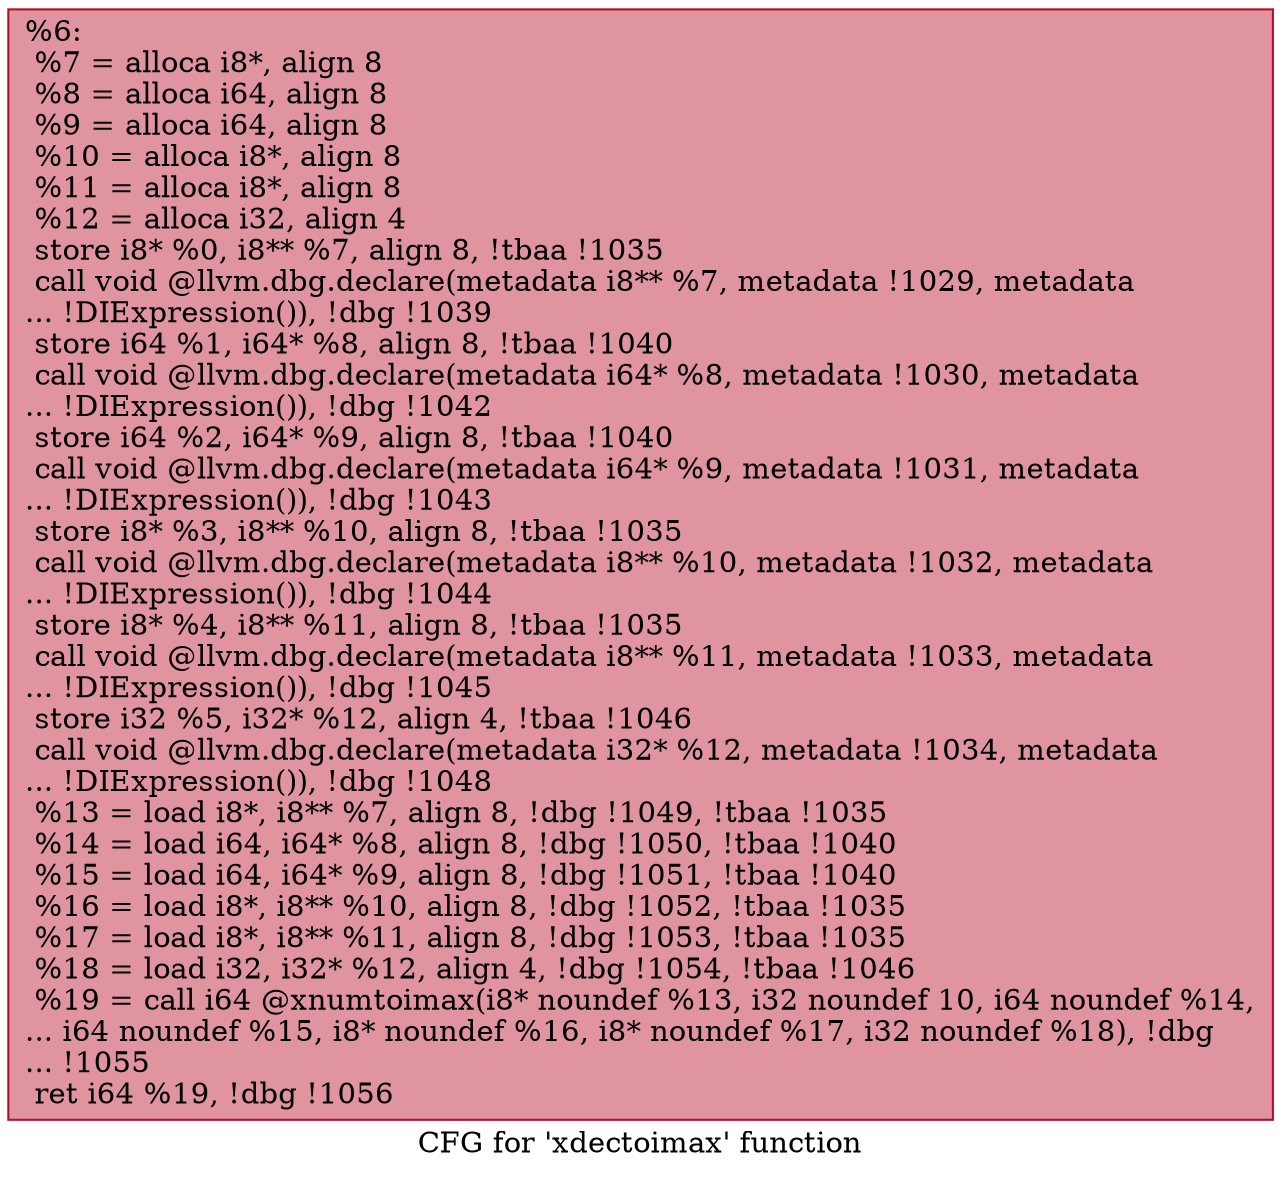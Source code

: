 digraph "CFG for 'xdectoimax' function" {
	label="CFG for 'xdectoimax' function";

	Node0x24ce4d0 [shape=record,color="#b70d28ff", style=filled, fillcolor="#b70d2870",label="{%6:\l  %7 = alloca i8*, align 8\l  %8 = alloca i64, align 8\l  %9 = alloca i64, align 8\l  %10 = alloca i8*, align 8\l  %11 = alloca i8*, align 8\l  %12 = alloca i32, align 4\l  store i8* %0, i8** %7, align 8, !tbaa !1035\l  call void @llvm.dbg.declare(metadata i8** %7, metadata !1029, metadata\l... !DIExpression()), !dbg !1039\l  store i64 %1, i64* %8, align 8, !tbaa !1040\l  call void @llvm.dbg.declare(metadata i64* %8, metadata !1030, metadata\l... !DIExpression()), !dbg !1042\l  store i64 %2, i64* %9, align 8, !tbaa !1040\l  call void @llvm.dbg.declare(metadata i64* %9, metadata !1031, metadata\l... !DIExpression()), !dbg !1043\l  store i8* %3, i8** %10, align 8, !tbaa !1035\l  call void @llvm.dbg.declare(metadata i8** %10, metadata !1032, metadata\l... !DIExpression()), !dbg !1044\l  store i8* %4, i8** %11, align 8, !tbaa !1035\l  call void @llvm.dbg.declare(metadata i8** %11, metadata !1033, metadata\l... !DIExpression()), !dbg !1045\l  store i32 %5, i32* %12, align 4, !tbaa !1046\l  call void @llvm.dbg.declare(metadata i32* %12, metadata !1034, metadata\l... !DIExpression()), !dbg !1048\l  %13 = load i8*, i8** %7, align 8, !dbg !1049, !tbaa !1035\l  %14 = load i64, i64* %8, align 8, !dbg !1050, !tbaa !1040\l  %15 = load i64, i64* %9, align 8, !dbg !1051, !tbaa !1040\l  %16 = load i8*, i8** %10, align 8, !dbg !1052, !tbaa !1035\l  %17 = load i8*, i8** %11, align 8, !dbg !1053, !tbaa !1035\l  %18 = load i32, i32* %12, align 4, !dbg !1054, !tbaa !1046\l  %19 = call i64 @xnumtoimax(i8* noundef %13, i32 noundef 10, i64 noundef %14,\l... i64 noundef %15, i8* noundef %16, i8* noundef %17, i32 noundef %18), !dbg\l... !1055\l  ret i64 %19, !dbg !1056\l}"];
}
